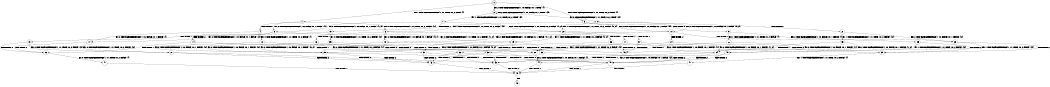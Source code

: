 digraph BCG {
size = "7, 10.5";
center = TRUE;
node [shape = circle];
0 [peripheries = 2];
0 -> 1 [label = "EX !1 !ATOMIC_EXCH_BRANCH (1, +1, TRUE, +0, 2, TRUE) !{}"];
0 -> 2 [label = "EX !2 !ATOMIC_EXCH_BRANCH (1, +0, FALSE, +0, 1, TRUE) !{}"];
0 -> 3 [label = "EX !0 !ATOMIC_EXCH_BRANCH (1, +1, TRUE, +0, 2, TRUE) !{}"];
1 -> 4 [label = "TERMINATE !1"];
1 -> 5 [label = "EX !2 !ATOMIC_EXCH_BRANCH (1, +0, FALSE, +0, 1, FALSE) !{1}"];
1 -> 6 [label = "EX !0 !ATOMIC_EXCH_BRANCH (1, +1, TRUE, +0, 2, FALSE) !{1}"];
2 -> 7 [label = "EX !1 !ATOMIC_EXCH_BRANCH (1, +1, TRUE, +0, 2, TRUE) !{2}"];
2 -> 8 [label = "EX !0 !ATOMIC_EXCH_BRANCH (1, +1, TRUE, +0, 2, TRUE) !{2}"];
2 -> 2 [label = "EX !2 !ATOMIC_EXCH_BRANCH (1, +0, FALSE, +0, 1, TRUE) !{2}"];
3 -> 9 [label = "TERMINATE !0"];
3 -> 6 [label = "EX !1 !ATOMIC_EXCH_BRANCH (1, +1, TRUE, +0, 2, FALSE) !{0}"];
3 -> 10 [label = "EX !2 !ATOMIC_EXCH_BRANCH (1, +0, FALSE, +0, 1, FALSE) !{0}"];
4 -> 11 [label = "EX !2 !ATOMIC_EXCH_BRANCH (1, +0, FALSE, +0, 1, FALSE) !{}"];
4 -> 12 [label = "EX !0 !ATOMIC_EXCH_BRANCH (1, +1, TRUE, +0, 2, FALSE) !{}"];
5 -> 13 [label = "TERMINATE !1"];
5 -> 14 [label = "TERMINATE !2"];
5 -> 15 [label = "EX !0 !ATOMIC_EXCH_BRANCH (1, +1, TRUE, +0, 2, FALSE) !{1, 2}"];
6 -> 16 [label = "TERMINATE !1"];
6 -> 17 [label = "TERMINATE !0"];
6 -> 18 [label = "EX !2 !ATOMIC_EXCH_BRANCH (1, +0, FALSE, +0, 1, FALSE) !{0, 1}"];
7 -> 19 [label = "TERMINATE !1"];
7 -> 20 [label = "EX !0 !ATOMIC_EXCH_BRANCH (1, +1, TRUE, +0, 2, FALSE) !{1, 2}"];
7 -> 5 [label = "EX !2 !ATOMIC_EXCH_BRANCH (1, +0, FALSE, +0, 1, FALSE) !{1, 2}"];
8 -> 21 [label = "TERMINATE !0"];
8 -> 20 [label = "EX !1 !ATOMIC_EXCH_BRANCH (1, +1, TRUE, +0, 2, FALSE) !{0, 2}"];
8 -> 10 [label = "EX !2 !ATOMIC_EXCH_BRANCH (1, +0, FALSE, +0, 1, FALSE) !{0, 2}"];
9 -> 22 [label = "EX !1 !ATOMIC_EXCH_BRANCH (1, +1, TRUE, +0, 2, FALSE) !{}"];
9 -> 23 [label = "EX !2 !ATOMIC_EXCH_BRANCH (1, +0, FALSE, +0, 1, FALSE) !{}"];
10 -> 24 [label = "TERMINATE !2"];
10 -> 25 [label = "TERMINATE !0"];
10 -> 15 [label = "EX !1 !ATOMIC_EXCH_BRANCH (1, +1, TRUE, +0, 2, FALSE) !{0, 2}"];
11 -> 26 [label = "TERMINATE !2"];
11 -> 27 [label = "EX !0 !ATOMIC_EXCH_BRANCH (1, +1, TRUE, +0, 2, FALSE) !{2}"];
12 -> 28 [label = "TERMINATE !0"];
12 -> 29 [label = "EX !2 !ATOMIC_EXCH_BRANCH (1, +0, FALSE, +0, 1, FALSE) !{0}"];
13 -> 26 [label = "TERMINATE !2"];
13 -> 27 [label = "EX !0 !ATOMIC_EXCH_BRANCH (1, +1, TRUE, +0, 2, FALSE) !{2}"];
14 -> 26 [label = "TERMINATE !1"];
14 -> 30 [label = "EX !0 !ATOMIC_EXCH_BRANCH (1, +1, TRUE, +0, 2, FALSE) !{1}"];
15 -> 31 [label = "TERMINATE !1"];
15 -> 32 [label = "TERMINATE !2"];
15 -> 33 [label = "TERMINATE !0"];
16 -> 28 [label = "TERMINATE !0"];
16 -> 29 [label = "EX !2 !ATOMIC_EXCH_BRANCH (1, +0, FALSE, +0, 1, FALSE) !{0}"];
17 -> 28 [label = "TERMINATE !1"];
17 -> 34 [label = "EX !2 !ATOMIC_EXCH_BRANCH (1, +0, FALSE, +0, 1, FALSE) !{1}"];
18 -> 31 [label = "TERMINATE !1"];
18 -> 32 [label = "TERMINATE !2"];
18 -> 33 [label = "TERMINATE !0"];
19 -> 11 [label = "EX !2 !ATOMIC_EXCH_BRANCH (1, +0, FALSE, +0, 1, FALSE) !{2}"];
19 -> 35 [label = "EX !0 !ATOMIC_EXCH_BRANCH (1, +1, TRUE, +0, 2, FALSE) !{2}"];
20 -> 36 [label = "TERMINATE !1"];
20 -> 37 [label = "TERMINATE !0"];
20 -> 18 [label = "EX !2 !ATOMIC_EXCH_BRANCH (1, +0, FALSE, +0, 1, FALSE) !{0, 1, 2}"];
21 -> 23 [label = "EX !2 !ATOMIC_EXCH_BRANCH (1, +0, FALSE, +0, 1, FALSE) !{2}"];
21 -> 38 [label = "EX !1 !ATOMIC_EXCH_BRANCH (1, +1, TRUE, +0, 2, FALSE) !{2}"];
22 -> 28 [label = "TERMINATE !1"];
22 -> 34 [label = "EX !2 !ATOMIC_EXCH_BRANCH (1, +0, FALSE, +0, 1, FALSE) !{1}"];
23 -> 39 [label = "TERMINATE !2"];
23 -> 40 [label = "EX !1 !ATOMIC_EXCH_BRANCH (1, +1, TRUE, +0, 2, FALSE) !{2}"];
24 -> 39 [label = "TERMINATE !0"];
24 -> 30 [label = "EX !1 !ATOMIC_EXCH_BRANCH (1, +1, TRUE, +0, 2, FALSE) !{0}"];
25 -> 39 [label = "TERMINATE !2"];
25 -> 40 [label = "EX !1 !ATOMIC_EXCH_BRANCH (1, +1, TRUE, +0, 2, FALSE) !{2}"];
26 -> 41 [label = "EX !0 !ATOMIC_EXCH_BRANCH (1, +1, TRUE, +0, 2, FALSE) !{}"];
27 -> 42 [label = "TERMINATE !2"];
27 -> 43 [label = "TERMINATE !0"];
28 -> 44 [label = "EX !2 !ATOMIC_EXCH_BRANCH (1, +0, FALSE, +0, 1, FALSE) !{}"];
29 -> 42 [label = "TERMINATE !2"];
29 -> 43 [label = "TERMINATE !0"];
30 -> 42 [label = "TERMINATE !1"];
30 -> 45 [label = "TERMINATE !0"];
31 -> 42 [label = "TERMINATE !2"];
31 -> 43 [label = "TERMINATE !0"];
32 -> 42 [label = "TERMINATE !1"];
32 -> 45 [label = "TERMINATE !0"];
33 -> 43 [label = "TERMINATE !1"];
33 -> 45 [label = "TERMINATE !2"];
34 -> 43 [label = "TERMINATE !1"];
34 -> 45 [label = "TERMINATE !2"];
35 -> 46 [label = "TERMINATE !0"];
35 -> 29 [label = "EX !2 !ATOMIC_EXCH_BRANCH (1, +0, FALSE, +0, 1, FALSE) !{0, 2}"];
36 -> 29 [label = "EX !2 !ATOMIC_EXCH_BRANCH (1, +0, FALSE, +0, 1, FALSE) !{0, 2}"];
36 -> 46 [label = "TERMINATE !0"];
37 -> 34 [label = "EX !2 !ATOMIC_EXCH_BRANCH (1, +0, FALSE, +0, 1, FALSE) !{1, 2}"];
37 -> 46 [label = "TERMINATE !1"];
38 -> 46 [label = "TERMINATE !1"];
38 -> 34 [label = "EX !2 !ATOMIC_EXCH_BRANCH (1, +0, FALSE, +0, 1, FALSE) !{1, 2}"];
39 -> 47 [label = "EX !1 !ATOMIC_EXCH_BRANCH (1, +1, TRUE, +0, 2, FALSE) !{}"];
40 -> 43 [label = "TERMINATE !1"];
40 -> 45 [label = "TERMINATE !2"];
41 -> 48 [label = "TERMINATE !0"];
42 -> 48 [label = "TERMINATE !0"];
43 -> 48 [label = "TERMINATE !2"];
44 -> 48 [label = "TERMINATE !2"];
45 -> 48 [label = "TERMINATE !1"];
46 -> 44 [label = "EX !2 !ATOMIC_EXCH_BRANCH (1, +0, FALSE, +0, 1, FALSE) !{2}"];
47 -> 48 [label = "TERMINATE !1"];
48 -> 49 [label = "exit"];
}
